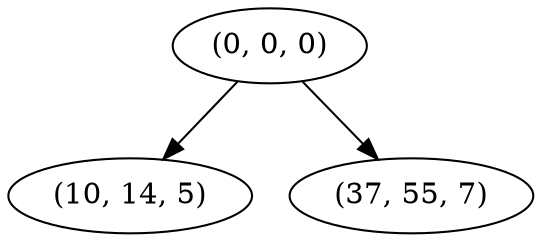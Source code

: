 digraph tree {
    "(0, 0, 0)";
    "(10, 14, 5)";
    "(37, 55, 7)";
    "(0, 0, 0)" -> "(10, 14, 5)";
    "(0, 0, 0)" -> "(37, 55, 7)";
}
